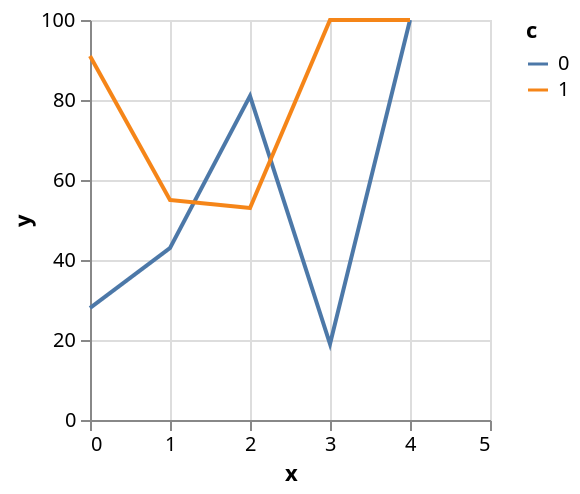 {
  "$schema": "https://vega.github.io/schema/vega-lite/v2.json",
  "data": {
    "values": [{"x": 0, "y": 28, "c": 0},
               {"x": 0, "y": 91, "c": 1},
               {"x": 1, "y": 43, "c": 0},
               {"x": 1, "y": 55, "c": 1},
               {"x": 2, "y": 81, "c": 0},
               {"x": 2, "y": 53, "c": 1},
               {"x": 3, "y": 19, "c": 0}]
  },
  "transform": [{
    "impute": "y",
      "key": "x",
      "value": 100,
      "groupby": ["c"],
      "keyvals": [4]
  }],
  "mark": "line",
  "encoding": {
    "x": {"field": "x", "type": "quantitative", "scale": {"nice": 1}},
    "y": {"field": "y", "type": "quantitative"},
    "color": {"field": "c", "type": "nominal"}
  }
}

